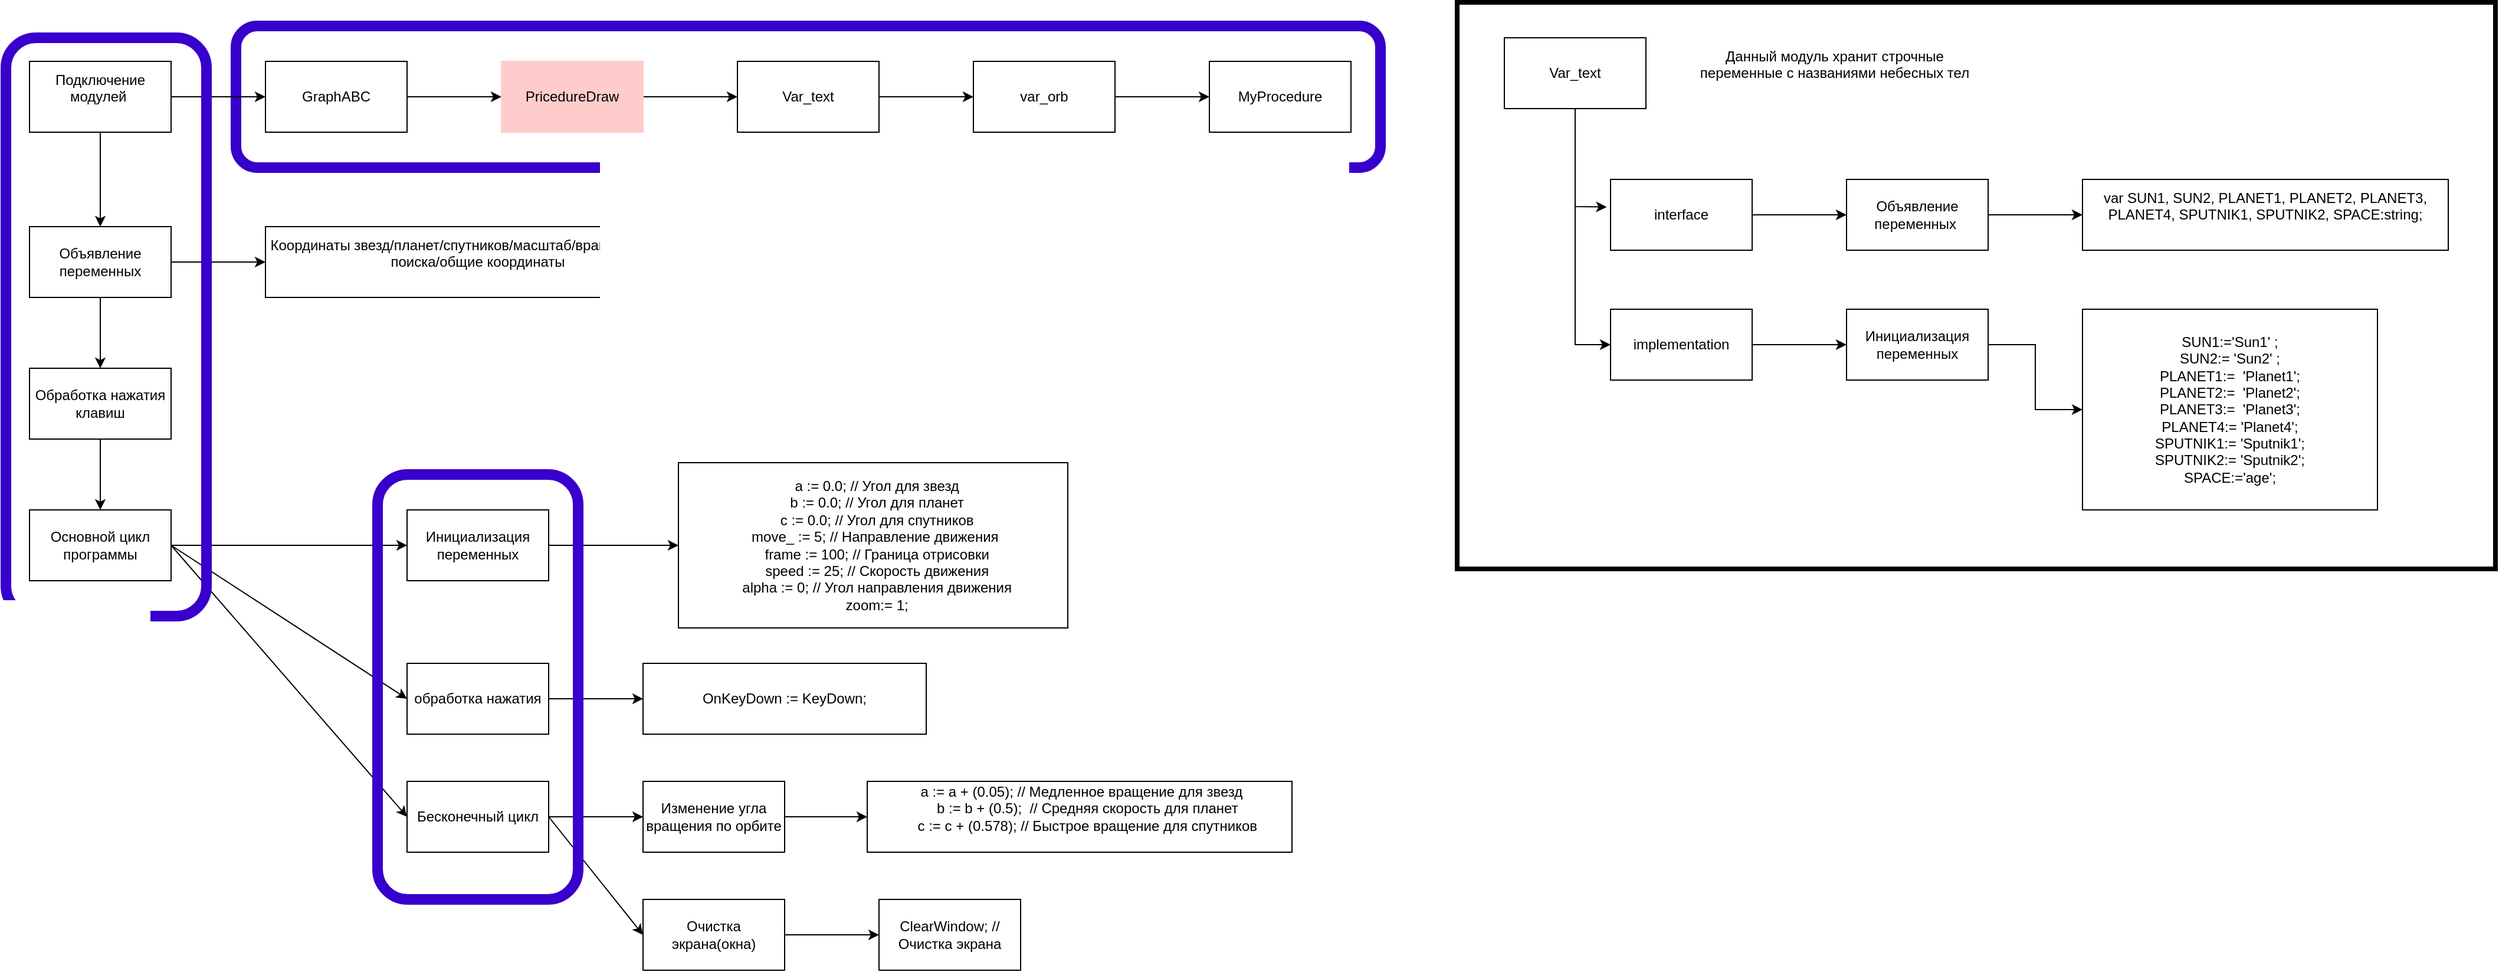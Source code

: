 <mxfile version="27.0.1">
  <diagram name="Страница — 1" id="oMc-xRS5b2fw-oqFDMPI">
    <mxGraphModel dx="1358" dy="748" grid="1" gridSize="10" guides="1" tooltips="1" connect="1" arrows="1" fold="1" page="1" pageScale="1" pageWidth="827" pageHeight="1169" math="0" shadow="0">
      <root>
        <mxCell id="0" />
        <mxCell id="1" parent="0" />
        <mxCell id="O7aeJyrbPWQZ_f8Rw9w9-56" value="" style="rounded=0;whiteSpace=wrap;html=1;strokeColor=light-dark(#000000,#FF0101);strokeWidth=4;" vertex="1" parent="1">
          <mxGeometry x="1300" y="130" width="880" height="480" as="geometry" />
        </mxCell>
        <mxCell id="O7aeJyrbPWQZ_f8Rw9w9-21" value="" style="rounded=1;whiteSpace=wrap;html=1;fillColor=none;fontColor=#ffffff;strokeColor=light-dark(#3700CC,#037E1A);strokeWidth=9;" vertex="1" parent="1">
          <mxGeometry x="265" y="150" width="970" height="120" as="geometry" />
        </mxCell>
        <mxCell id="O7aeJyrbPWQZ_f8Rw9w9-3" value="" style="edgeStyle=orthogonalEdgeStyle;rounded=0;orthogonalLoop=1;jettySize=auto;html=1;" edge="1" parent="1" source="O7aeJyrbPWQZ_f8Rw9w9-1" target="O7aeJyrbPWQZ_f8Rw9w9-2">
          <mxGeometry relative="1" as="geometry" />
        </mxCell>
        <mxCell id="O7aeJyrbPWQZ_f8Rw9w9-13" value="" style="edgeStyle=orthogonalEdgeStyle;rounded=0;orthogonalLoop=1;jettySize=auto;html=1;" edge="1" parent="1" source="O7aeJyrbPWQZ_f8Rw9w9-1" target="O7aeJyrbPWQZ_f8Rw9w9-12">
          <mxGeometry relative="1" as="geometry" />
        </mxCell>
        <mxCell id="O7aeJyrbPWQZ_f8Rw9w9-1" value="Подключение модулей&amp;nbsp;&lt;div&gt;&lt;br&gt;&lt;/div&gt;" style="whiteSpace=wrap;html=1;" vertex="1" parent="1">
          <mxGeometry x="90" y="180" width="120" height="60" as="geometry" />
        </mxCell>
        <mxCell id="O7aeJyrbPWQZ_f8Rw9w9-5" value="" style="edgeStyle=orthogonalEdgeStyle;rounded=0;orthogonalLoop=1;jettySize=auto;html=1;" edge="1" parent="1" source="O7aeJyrbPWQZ_f8Rw9w9-2" target="O7aeJyrbPWQZ_f8Rw9w9-4">
          <mxGeometry relative="1" as="geometry" />
        </mxCell>
        <mxCell id="O7aeJyrbPWQZ_f8Rw9w9-2" value="&lt;div&gt;GraphABC&lt;/div&gt;" style="whiteSpace=wrap;html=1;" vertex="1" parent="1">
          <mxGeometry x="290" y="180" width="120" height="60" as="geometry" />
        </mxCell>
        <mxCell id="O7aeJyrbPWQZ_f8Rw9w9-7" value="" style="edgeStyle=orthogonalEdgeStyle;rounded=0;orthogonalLoop=1;jettySize=auto;html=1;" edge="1" parent="1" source="O7aeJyrbPWQZ_f8Rw9w9-4" target="O7aeJyrbPWQZ_f8Rw9w9-6">
          <mxGeometry relative="1" as="geometry" />
        </mxCell>
        <mxCell id="O7aeJyrbPWQZ_f8Rw9w9-4" value="PricedureDraw" style="whiteSpace=wrap;html=1;fillColor=light-dark(#FFCCCC,transparent);strokeColor=light-dark(#FFCCCC,#FFFF00);fillStyle=solid;" vertex="1" parent="1">
          <mxGeometry x="490" y="180" width="120" height="60" as="geometry" />
        </mxCell>
        <mxCell id="O7aeJyrbPWQZ_f8Rw9w9-9" value="" style="edgeStyle=orthogonalEdgeStyle;rounded=0;orthogonalLoop=1;jettySize=auto;html=1;" edge="1" parent="1" source="O7aeJyrbPWQZ_f8Rw9w9-6" target="O7aeJyrbPWQZ_f8Rw9w9-8">
          <mxGeometry relative="1" as="geometry" />
        </mxCell>
        <mxCell id="O7aeJyrbPWQZ_f8Rw9w9-6" value="Var_text" style="whiteSpace=wrap;html=1;strokeColor=light-dark(#000000,#FF0E0E);" vertex="1" parent="1">
          <mxGeometry x="690" y="180" width="120" height="60" as="geometry" />
        </mxCell>
        <mxCell id="O7aeJyrbPWQZ_f8Rw9w9-11" value="" style="edgeStyle=orthogonalEdgeStyle;rounded=0;orthogonalLoop=1;jettySize=auto;html=1;" edge="1" parent="1" source="O7aeJyrbPWQZ_f8Rw9w9-8" target="O7aeJyrbPWQZ_f8Rw9w9-10">
          <mxGeometry relative="1" as="geometry" />
        </mxCell>
        <mxCell id="O7aeJyrbPWQZ_f8Rw9w9-8" value="var_orb" style="whiteSpace=wrap;html=1;strokeColor=light-dark(#000000,#0000CC);" vertex="1" parent="1">
          <mxGeometry x="890" y="180" width="120" height="60" as="geometry" />
        </mxCell>
        <mxCell id="O7aeJyrbPWQZ_f8Rw9w9-10" value="MyProcedure" style="whiteSpace=wrap;html=1;strokeColor=light-dark(#000000,#FF00FF);" vertex="1" parent="1">
          <mxGeometry x="1090" y="180" width="120" height="60" as="geometry" />
        </mxCell>
        <mxCell id="O7aeJyrbPWQZ_f8Rw9w9-15" value="" style="edgeStyle=orthogonalEdgeStyle;rounded=0;orthogonalLoop=1;jettySize=auto;html=1;" edge="1" parent="1" source="O7aeJyrbPWQZ_f8Rw9w9-12" target="O7aeJyrbPWQZ_f8Rw9w9-14">
          <mxGeometry relative="1" as="geometry" />
        </mxCell>
        <mxCell id="O7aeJyrbPWQZ_f8Rw9w9-18" value="" style="edgeStyle=orthogonalEdgeStyle;rounded=0;orthogonalLoop=1;jettySize=auto;html=1;" edge="1" parent="1" source="O7aeJyrbPWQZ_f8Rw9w9-12" target="O7aeJyrbPWQZ_f8Rw9w9-17">
          <mxGeometry relative="1" as="geometry" />
        </mxCell>
        <mxCell id="O7aeJyrbPWQZ_f8Rw9w9-12" value="Объявление переменных" style="whiteSpace=wrap;html=1;" vertex="1" parent="1">
          <mxGeometry x="90" y="320" width="120" height="60" as="geometry" />
        </mxCell>
        <mxCell id="O7aeJyrbPWQZ_f8Rw9w9-14" value="Координаты звезд/планет/спутников/масштаб/вращение/файл/поиска/общие координаты&lt;div&gt;&lt;br&gt;&lt;/div&gt;" style="whiteSpace=wrap;html=1;" vertex="1" parent="1">
          <mxGeometry x="290" y="320" width="360" height="60" as="geometry" />
        </mxCell>
        <mxCell id="O7aeJyrbPWQZ_f8Rw9w9-20" value="" style="edgeStyle=orthogonalEdgeStyle;rounded=0;orthogonalLoop=1;jettySize=auto;html=1;" edge="1" parent="1" source="O7aeJyrbPWQZ_f8Rw9w9-17" target="O7aeJyrbPWQZ_f8Rw9w9-19">
          <mxGeometry relative="1" as="geometry" />
        </mxCell>
        <mxCell id="O7aeJyrbPWQZ_f8Rw9w9-17" value="Обработка нажатия клавиш" style="whiteSpace=wrap;html=1;" vertex="1" parent="1">
          <mxGeometry x="90" y="440" width="120" height="60" as="geometry" />
        </mxCell>
        <mxCell id="O7aeJyrbPWQZ_f8Rw9w9-23" value="" style="edgeStyle=orthogonalEdgeStyle;rounded=0;orthogonalLoop=1;jettySize=auto;html=1;" edge="1" parent="1" source="O7aeJyrbPWQZ_f8Rw9w9-19" target="O7aeJyrbPWQZ_f8Rw9w9-22">
          <mxGeometry relative="1" as="geometry" />
        </mxCell>
        <mxCell id="O7aeJyrbPWQZ_f8Rw9w9-19" value="Основной цикл программы" style="whiteSpace=wrap;html=1;" vertex="1" parent="1">
          <mxGeometry x="90" y="560" width="120" height="60" as="geometry" />
        </mxCell>
        <mxCell id="O7aeJyrbPWQZ_f8Rw9w9-25" value="" style="edgeStyle=orthogonalEdgeStyle;rounded=0;orthogonalLoop=1;jettySize=auto;html=1;" edge="1" parent="1" source="O7aeJyrbPWQZ_f8Rw9w9-22" target="O7aeJyrbPWQZ_f8Rw9w9-24">
          <mxGeometry relative="1" as="geometry" />
        </mxCell>
        <mxCell id="O7aeJyrbPWQZ_f8Rw9w9-22" value="Инициализация переменных" style="whiteSpace=wrap;html=1;" vertex="1" parent="1">
          <mxGeometry x="410" y="560" width="120" height="60" as="geometry" />
        </mxCell>
        <mxCell id="O7aeJyrbPWQZ_f8Rw9w9-24" value="&lt;div&gt;&amp;nbsp; a := 0.0; // Угол для звезд&lt;/div&gt;&lt;div&gt;&amp;nbsp; b := 0.0; // Угол для планет&lt;/div&gt;&lt;div&gt;&amp;nbsp; c := 0.0; // Угол для спутников&lt;/div&gt;&lt;div&gt;&amp;nbsp; move_ := 5; // Направление движения&amp;nbsp;&lt;/div&gt;&lt;div&gt;&amp;nbsp; frame := 100; // Граница отрисовки&lt;/div&gt;&lt;div&gt;&amp;nbsp; speed := 25; // Скорость движения&lt;/div&gt;&lt;div&gt;&amp;nbsp; alpha := 0; // Угол направления движения&lt;/div&gt;&lt;div&gt;&amp;nbsp; zoom:= 1;&lt;/div&gt;" style="whiteSpace=wrap;html=1;" vertex="1" parent="1">
          <mxGeometry x="640" y="520" width="330" height="140" as="geometry" />
        </mxCell>
        <mxCell id="O7aeJyrbPWQZ_f8Rw9w9-29" value="" style="edgeStyle=orthogonalEdgeStyle;rounded=0;orthogonalLoop=1;jettySize=auto;html=1;" edge="1" parent="1" source="O7aeJyrbPWQZ_f8Rw9w9-26" target="O7aeJyrbPWQZ_f8Rw9w9-28">
          <mxGeometry relative="1" as="geometry" />
        </mxCell>
        <mxCell id="O7aeJyrbPWQZ_f8Rw9w9-26" value="обработка нажатия" style="whiteSpace=wrap;html=1;" vertex="1" parent="1">
          <mxGeometry x="410" y="690" width="120" height="60" as="geometry" />
        </mxCell>
        <mxCell id="O7aeJyrbPWQZ_f8Rw9w9-27" value="" style="endArrow=classic;html=1;rounded=0;exitX=1;exitY=0.5;exitDx=0;exitDy=0;entryX=0;entryY=0.5;entryDx=0;entryDy=0;" edge="1" parent="1" source="O7aeJyrbPWQZ_f8Rw9w9-19" target="O7aeJyrbPWQZ_f8Rw9w9-26">
          <mxGeometry width="50" height="50" relative="1" as="geometry">
            <mxPoint x="750" y="640" as="sourcePoint" />
            <mxPoint x="800" y="590" as="targetPoint" />
          </mxGeometry>
        </mxCell>
        <mxCell id="O7aeJyrbPWQZ_f8Rw9w9-28" value="OnKeyDown := KeyDown;" style="whiteSpace=wrap;html=1;" vertex="1" parent="1">
          <mxGeometry x="610" y="690" width="240" height="60" as="geometry" />
        </mxCell>
        <mxCell id="O7aeJyrbPWQZ_f8Rw9w9-33" value="" style="edgeStyle=orthogonalEdgeStyle;rounded=0;orthogonalLoop=1;jettySize=auto;html=1;" edge="1" parent="1" source="O7aeJyrbPWQZ_f8Rw9w9-30" target="O7aeJyrbPWQZ_f8Rw9w9-32">
          <mxGeometry relative="1" as="geometry" />
        </mxCell>
        <mxCell id="O7aeJyrbPWQZ_f8Rw9w9-30" value="Бесконечный цикл" style="whiteSpace=wrap;html=1;" vertex="1" parent="1">
          <mxGeometry x="410" y="790" width="120" height="60" as="geometry" />
        </mxCell>
        <mxCell id="O7aeJyrbPWQZ_f8Rw9w9-31" value="" style="endArrow=classic;html=1;rounded=0;exitX=1;exitY=0.5;exitDx=0;exitDy=0;entryX=0;entryY=0.5;entryDx=0;entryDy=0;" edge="1" parent="1" source="O7aeJyrbPWQZ_f8Rw9w9-19" target="O7aeJyrbPWQZ_f8Rw9w9-30">
          <mxGeometry width="50" height="50" relative="1" as="geometry">
            <mxPoint x="680" y="640" as="sourcePoint" />
            <mxPoint x="730" y="590" as="targetPoint" />
          </mxGeometry>
        </mxCell>
        <mxCell id="O7aeJyrbPWQZ_f8Rw9w9-36" value="" style="edgeStyle=orthogonalEdgeStyle;rounded=0;orthogonalLoop=1;jettySize=auto;html=1;" edge="1" parent="1" source="O7aeJyrbPWQZ_f8Rw9w9-32" target="O7aeJyrbPWQZ_f8Rw9w9-35">
          <mxGeometry relative="1" as="geometry" />
        </mxCell>
        <mxCell id="O7aeJyrbPWQZ_f8Rw9w9-32" value="Изменение угла вращения по орбите" style="whiteSpace=wrap;html=1;" vertex="1" parent="1">
          <mxGeometry x="610" y="790" width="120" height="60" as="geometry" />
        </mxCell>
        <mxCell id="O7aeJyrbPWQZ_f8Rw9w9-35" value="&lt;div&gt;&amp;nbsp;a := a + (0.05); // Медленное вращение для звезд&lt;/div&gt;&lt;div&gt;&amp;nbsp; &amp;nbsp; b := b + (0.5);&amp;nbsp; // Средняя скорость для планет&lt;/div&gt;&lt;div&gt;&amp;nbsp; &amp;nbsp; c := c + (0.578); // Быстрое вращение для спутников&lt;/div&gt;&lt;div&gt;&lt;br&gt;&lt;/div&gt;" style="whiteSpace=wrap;html=1;" vertex="1" parent="1">
          <mxGeometry x="800" y="790" width="360" height="60" as="geometry" />
        </mxCell>
        <mxCell id="O7aeJyrbPWQZ_f8Rw9w9-37" value="" style="rounded=1;whiteSpace=wrap;html=1;fillColor=none;fontColor=#ffffff;strokeColor=light-dark(#3700CC,#037E1A);strokeWidth=9;" vertex="1" parent="1">
          <mxGeometry x="70" y="160" width="170" height="490" as="geometry" />
        </mxCell>
        <mxCell id="O7aeJyrbPWQZ_f8Rw9w9-42" value="" style="edgeStyle=orthogonalEdgeStyle;rounded=0;orthogonalLoop=1;jettySize=auto;html=1;" edge="1" parent="1" source="O7aeJyrbPWQZ_f8Rw9w9-38" target="O7aeJyrbPWQZ_f8Rw9w9-41">
          <mxGeometry relative="1" as="geometry" />
        </mxCell>
        <mxCell id="O7aeJyrbPWQZ_f8Rw9w9-38" value="Очистка экрана(окна)" style="whiteSpace=wrap;html=1;" vertex="1" parent="1">
          <mxGeometry x="610" y="890" width="120" height="60" as="geometry" />
        </mxCell>
        <mxCell id="O7aeJyrbPWQZ_f8Rw9w9-39" value="" style="endArrow=classic;html=1;rounded=0;exitX=1;exitY=0.5;exitDx=0;exitDy=0;entryX=0;entryY=0.5;entryDx=0;entryDy=0;" edge="1" parent="1" source="O7aeJyrbPWQZ_f8Rw9w9-30" target="O7aeJyrbPWQZ_f8Rw9w9-38">
          <mxGeometry width="50" height="50" relative="1" as="geometry">
            <mxPoint x="910" y="950" as="sourcePoint" />
            <mxPoint x="960" y="900" as="targetPoint" />
          </mxGeometry>
        </mxCell>
        <mxCell id="O7aeJyrbPWQZ_f8Rw9w9-40" value="" style="rounded=1;whiteSpace=wrap;html=1;fillColor=none;fontColor=#ffffff;strokeColor=light-dark(#3700CC,#037E1A);strokeWidth=9;" vertex="1" parent="1">
          <mxGeometry x="385" y="530" width="170" height="360" as="geometry" />
        </mxCell>
        <mxCell id="O7aeJyrbPWQZ_f8Rw9w9-41" value="ClearWindow; // Очистка экрана" style="whiteSpace=wrap;html=1;" vertex="1" parent="1">
          <mxGeometry x="810" y="890" width="120" height="60" as="geometry" />
        </mxCell>
        <mxCell id="O7aeJyrbPWQZ_f8Rw9w9-43" value="Var_text" style="whiteSpace=wrap;html=1;" vertex="1" parent="1">
          <mxGeometry x="1340" y="160" width="120" height="60" as="geometry" />
        </mxCell>
        <mxCell id="O7aeJyrbPWQZ_f8Rw9w9-49" value="" style="edgeStyle=orthogonalEdgeStyle;rounded=0;orthogonalLoop=1;jettySize=auto;html=1;" edge="1" parent="1" source="O7aeJyrbPWQZ_f8Rw9w9-44" target="O7aeJyrbPWQZ_f8Rw9w9-48">
          <mxGeometry relative="1" as="geometry" />
        </mxCell>
        <mxCell id="O7aeJyrbPWQZ_f8Rw9w9-44" value="interface" style="whiteSpace=wrap;html=1;" vertex="1" parent="1">
          <mxGeometry x="1430" y="280" width="120" height="60" as="geometry" />
        </mxCell>
        <mxCell id="O7aeJyrbPWQZ_f8Rw9w9-53" value="" style="edgeStyle=orthogonalEdgeStyle;rounded=0;orthogonalLoop=1;jettySize=auto;html=1;" edge="1" parent="1" source="O7aeJyrbPWQZ_f8Rw9w9-45" target="O7aeJyrbPWQZ_f8Rw9w9-52">
          <mxGeometry relative="1" as="geometry" />
        </mxCell>
        <mxCell id="O7aeJyrbPWQZ_f8Rw9w9-45" value="implementation" style="whiteSpace=wrap;html=1;" vertex="1" parent="1">
          <mxGeometry x="1430" y="390" width="120" height="60" as="geometry" />
        </mxCell>
        <mxCell id="O7aeJyrbPWQZ_f8Rw9w9-46" value="" style="endArrow=classic;html=1;rounded=0;exitX=0.5;exitY=1;exitDx=0;exitDy=0;entryX=-0.027;entryY=0.39;entryDx=0;entryDy=0;entryPerimeter=0;" edge="1" parent="1" source="O7aeJyrbPWQZ_f8Rw9w9-43" target="O7aeJyrbPWQZ_f8Rw9w9-44">
          <mxGeometry width="50" height="50" relative="1" as="geometry">
            <mxPoint x="1550" y="300" as="sourcePoint" />
            <mxPoint x="1600" y="250" as="targetPoint" />
            <Array as="points">
              <mxPoint x="1400" y="303" />
            </Array>
          </mxGeometry>
        </mxCell>
        <mxCell id="O7aeJyrbPWQZ_f8Rw9w9-47" value="" style="endArrow=classic;html=1;rounded=0;exitX=0.5;exitY=1;exitDx=0;exitDy=0;entryX=0;entryY=0.5;entryDx=0;entryDy=0;" edge="1" parent="1" source="O7aeJyrbPWQZ_f8Rw9w9-43" target="O7aeJyrbPWQZ_f8Rw9w9-45">
          <mxGeometry width="50" height="50" relative="1" as="geometry">
            <mxPoint x="1410" y="230" as="sourcePoint" />
            <mxPoint x="1437" y="313" as="targetPoint" />
            <Array as="points">
              <mxPoint x="1400" y="420" />
            </Array>
          </mxGeometry>
        </mxCell>
        <mxCell id="O7aeJyrbPWQZ_f8Rw9w9-51" value="" style="edgeStyle=orthogonalEdgeStyle;rounded=0;orthogonalLoop=1;jettySize=auto;html=1;" edge="1" parent="1" source="O7aeJyrbPWQZ_f8Rw9w9-48" target="O7aeJyrbPWQZ_f8Rw9w9-50">
          <mxGeometry relative="1" as="geometry" />
        </mxCell>
        <mxCell id="O7aeJyrbPWQZ_f8Rw9w9-48" value="Объявление переменных&amp;nbsp;" style="whiteSpace=wrap;html=1;" vertex="1" parent="1">
          <mxGeometry x="1630" y="280" width="120" height="60" as="geometry" />
        </mxCell>
        <mxCell id="O7aeJyrbPWQZ_f8Rw9w9-50" value="&lt;div&gt;var SUN1, SUN2, PLANET1, PLANET2, PLANET3, PLANET4, SPUTNIK1, SPUTNIK2, SPACE:string;&lt;/div&gt;&lt;div&gt;&lt;br&gt;&lt;/div&gt;" style="whiteSpace=wrap;html=1;" vertex="1" parent="1">
          <mxGeometry x="1830" y="280" width="310" height="60" as="geometry" />
        </mxCell>
        <mxCell id="O7aeJyrbPWQZ_f8Rw9w9-55" value="" style="edgeStyle=orthogonalEdgeStyle;rounded=0;orthogonalLoop=1;jettySize=auto;html=1;" edge="1" parent="1" source="O7aeJyrbPWQZ_f8Rw9w9-52" target="O7aeJyrbPWQZ_f8Rw9w9-54">
          <mxGeometry relative="1" as="geometry" />
        </mxCell>
        <mxCell id="O7aeJyrbPWQZ_f8Rw9w9-52" value="Инициализация переменных" style="whiteSpace=wrap;html=1;" vertex="1" parent="1">
          <mxGeometry x="1630" y="390" width="120" height="60" as="geometry" />
        </mxCell>
        <mxCell id="O7aeJyrbPWQZ_f8Rw9w9-54" value="&lt;div&gt;SUN1:=&#39;Sun1&#39; ;&lt;/div&gt;&lt;div&gt;SUN2:= &#39;Sun2&#39; ;&lt;/div&gt;&lt;div&gt;PLANET1:=&amp;nbsp; &#39;Planet1&#39;;&lt;/div&gt;&lt;div&gt;PLANET2:=&amp;nbsp; &#39;Planet2&#39;;&lt;/div&gt;&lt;div&gt;PLANET3:=&amp;nbsp; &#39;Planet3&#39;;&lt;/div&gt;&lt;div&gt;PLANET4:= &#39;Planet4&#39;;&lt;/div&gt;&lt;div&gt;SPUTNIK1:= &#39;Sputnik1&#39;;&lt;/div&gt;&lt;div&gt;SPUTNIK2:= &#39;Sputnik2&#39;;&lt;/div&gt;&lt;div&gt;SPACE:=&#39;age&#39;;&lt;/div&gt;" style="whiteSpace=wrap;html=1;" vertex="1" parent="1">
          <mxGeometry x="1830" y="390" width="250" height="170" as="geometry" />
        </mxCell>
        <mxCell id="O7aeJyrbPWQZ_f8Rw9w9-57" value="Данный модуль хранит строчные переменные с названиями небесных тел&lt;div&gt;&lt;br&gt;&lt;/div&gt;" style="text;html=1;align=center;verticalAlign=middle;whiteSpace=wrap;rounded=0;" vertex="1" parent="1">
          <mxGeometry x="1490" y="175" width="260" height="30" as="geometry" />
        </mxCell>
      </root>
    </mxGraphModel>
  </diagram>
</mxfile>
